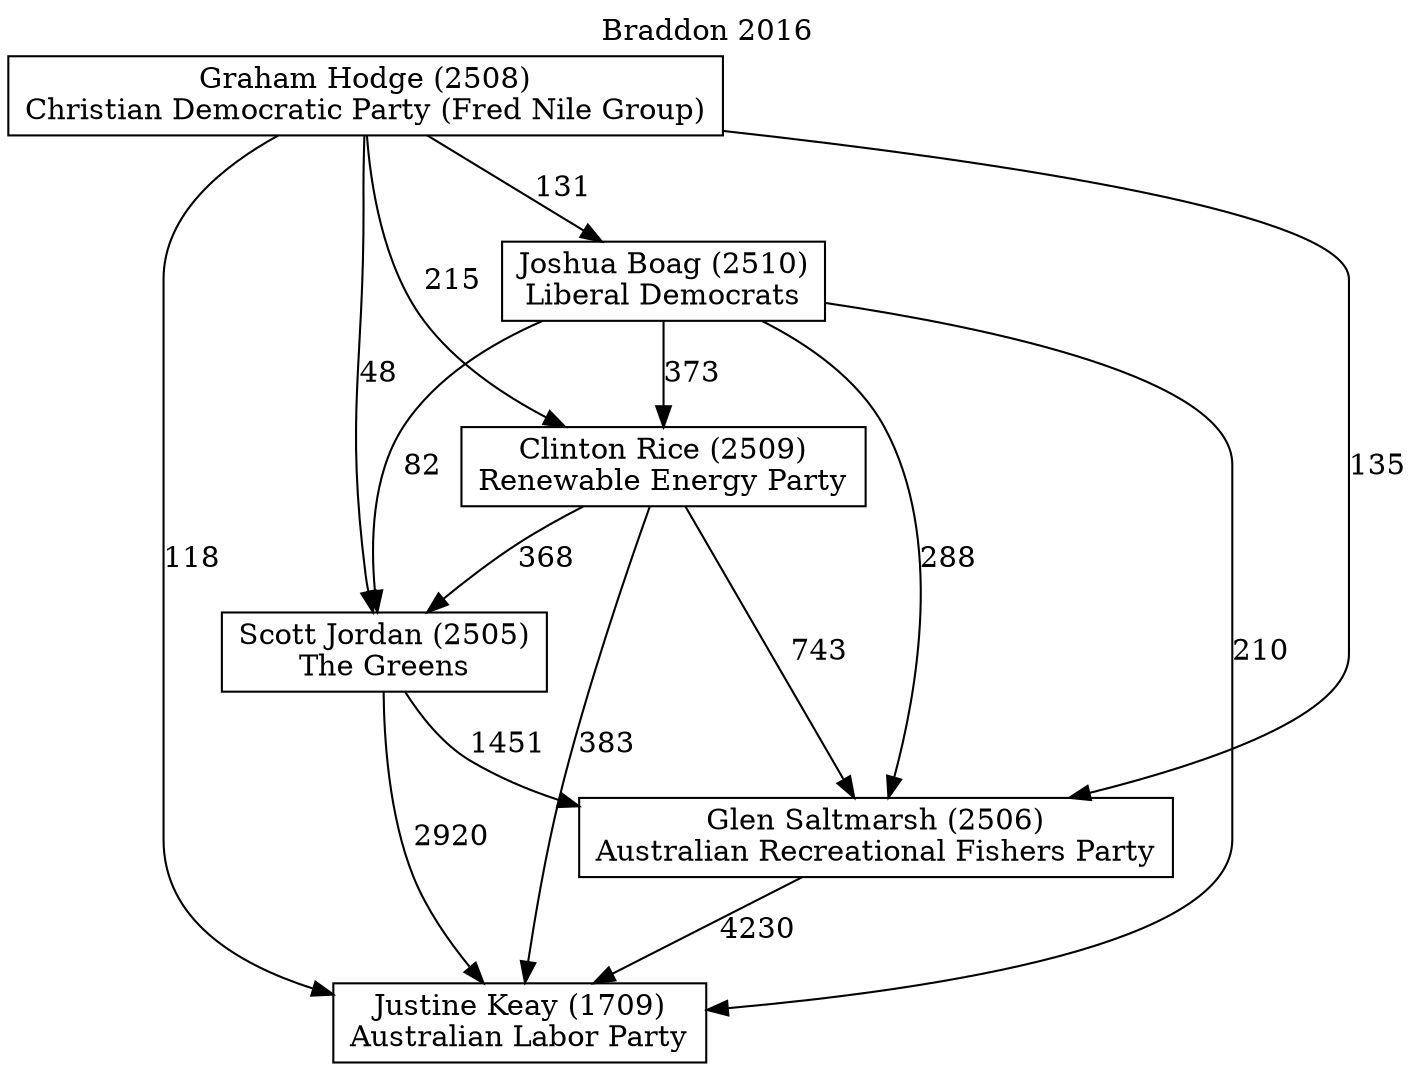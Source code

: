 // House preference flow
digraph "Justine Keay (1709)_Braddon_2016" {
	graph [label="Braddon 2016" labelloc=t mclimit=10]
	node [shape=box]
	"Clinton Rice (2509)" [label="Clinton Rice (2509)
Renewable Energy Party"]
	"Graham Hodge (2508)" [label="Graham Hodge (2508)
Christian Democratic Party (Fred Nile Group)"]
	"Scott Jordan (2505)" [label="Scott Jordan (2505)
The Greens"]
	"Glen Saltmarsh (2506)" [label="Glen Saltmarsh (2506)
Australian Recreational Fishers Party"]
	"Justine Keay (1709)" [label="Justine Keay (1709)
Australian Labor Party"]
	"Joshua Boag (2510)" [label="Joshua Boag (2510)
Liberal Democrats"]
	"Graham Hodge (2508)" -> "Joshua Boag (2510)" [label=131]
	"Clinton Rice (2509)" -> "Scott Jordan (2505)" [label=368]
	"Glen Saltmarsh (2506)" -> "Justine Keay (1709)" [label=4230]
	"Scott Jordan (2505)" -> "Justine Keay (1709)" [label=2920]
	"Joshua Boag (2510)" -> "Scott Jordan (2505)" [label=82]
	"Joshua Boag (2510)" -> "Clinton Rice (2509)" [label=373]
	"Graham Hodge (2508)" -> "Justine Keay (1709)" [label=118]
	"Graham Hodge (2508)" -> "Scott Jordan (2505)" [label=48]
	"Clinton Rice (2509)" -> "Justine Keay (1709)" [label=383]
	"Clinton Rice (2509)" -> "Glen Saltmarsh (2506)" [label=743]
	"Graham Hodge (2508)" -> "Clinton Rice (2509)" [label=215]
	"Graham Hodge (2508)" -> "Glen Saltmarsh (2506)" [label=135]
	"Scott Jordan (2505)" -> "Glen Saltmarsh (2506)" [label=1451]
	"Joshua Boag (2510)" -> "Justine Keay (1709)" [label=210]
	"Joshua Boag (2510)" -> "Glen Saltmarsh (2506)" [label=288]
}
